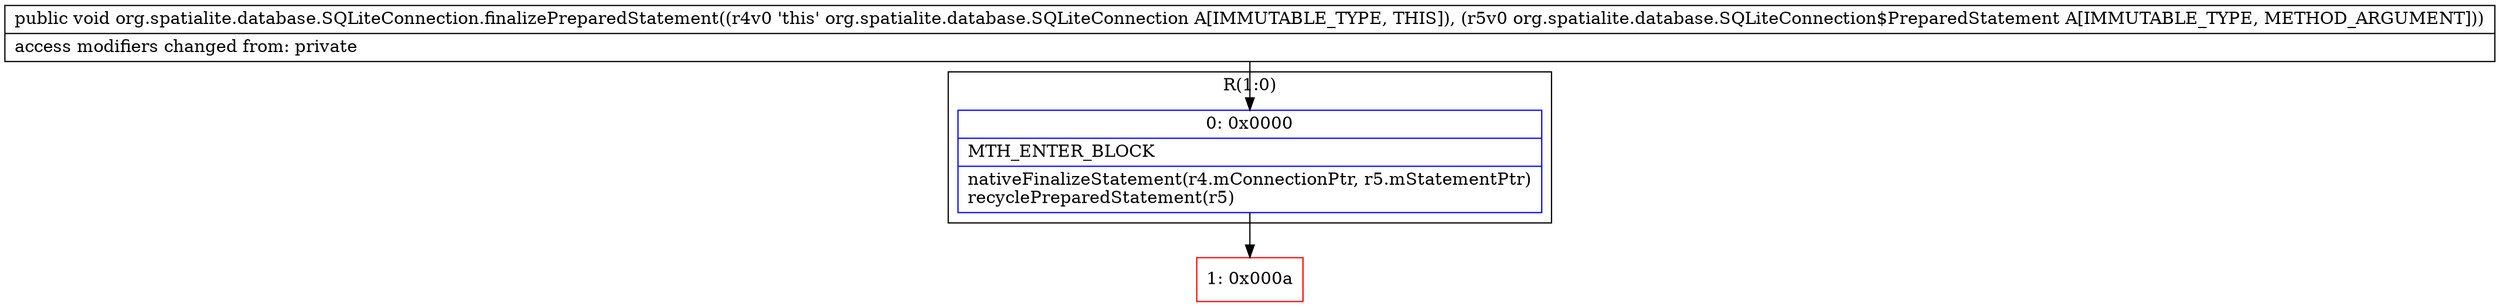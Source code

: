 digraph "CFG fororg.spatialite.database.SQLiteConnection.finalizePreparedStatement(Lorg\/spatialite\/database\/SQLiteConnection$PreparedStatement;)V" {
subgraph cluster_Region_516950945 {
label = "R(1:0)";
node [shape=record,color=blue];
Node_0 [shape=record,label="{0\:\ 0x0000|MTH_ENTER_BLOCK\l|nativeFinalizeStatement(r4.mConnectionPtr, r5.mStatementPtr)\lrecyclePreparedStatement(r5)\l}"];
}
Node_1 [shape=record,color=red,label="{1\:\ 0x000a}"];
MethodNode[shape=record,label="{public void org.spatialite.database.SQLiteConnection.finalizePreparedStatement((r4v0 'this' org.spatialite.database.SQLiteConnection A[IMMUTABLE_TYPE, THIS]), (r5v0 org.spatialite.database.SQLiteConnection$PreparedStatement A[IMMUTABLE_TYPE, METHOD_ARGUMENT]))  | access modifiers changed from: private\l}"];
MethodNode -> Node_0;
Node_0 -> Node_1;
}

